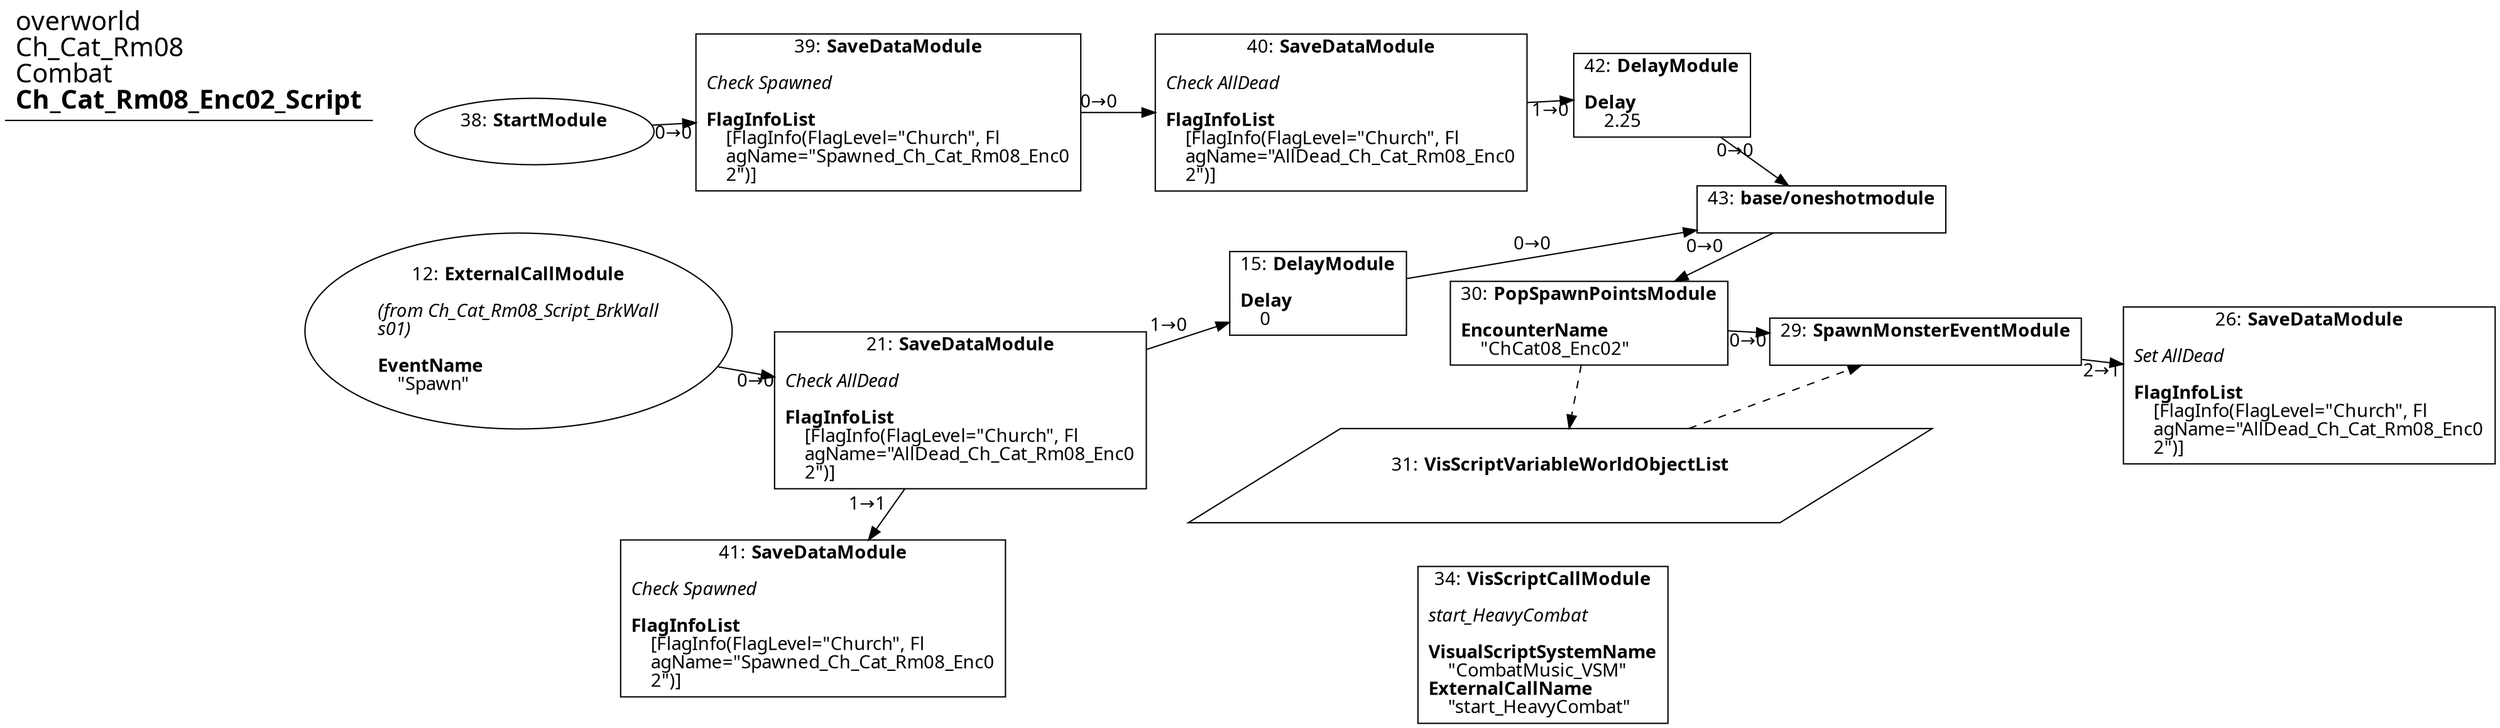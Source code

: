 digraph {
    layout = fdp;
    overlap = prism;
    sep = "+16";
    splines = spline;

    node [ shape = box ];

    graph [ fontname = "Segoe UI" ];
    node [ fontname = "Segoe UI" ];
    edge [ fontname = "Segoe UI" ];

    12 [ label = <12: <b>ExternalCallModule</b><br/><br/><i>(from Ch_Cat_Rm08_Script_BrkWall<br align="left"/>s01)<br align="left"/></i><br align="left"/><b>EventName</b><br align="left"/>    &quot;Spawn&quot;<br align="left"/>> ];
    12 [ shape = oval ]
    12 [ pos = "0.143,-0.35000002!" ];
    12 -> 21 [ label = "0→0" ];

    15 [ label = <15: <b>DelayModule</b><br/><br/><b>Delay</b><br align="left"/>    0<br align="left"/>> ];
    15 [ pos = "0.72300005,-0.37100002!" ];
    15 -> 43 [ label = "0→0" ];

    21 [ label = <21: <b>SaveDataModule</b><br/><br/><i>Check AllDead<br align="left"/></i><br align="left"/><b>FlagInfoList</b><br align="left"/>    [FlagInfo(FlagLevel=&quot;Church&quot;, Fl<br align="left"/>    agName=&quot;AllDead_Ch_Cat_Rm08_Enc0<br align="left"/>    2&quot;)]<br align="left"/>> ];
    21 [ pos = "0.39800003,-0.374!" ];
    21 -> 15 [ label = "1→0" ];
    21 -> 41 [ label = "1→1" ];

    26 [ label = <26: <b>SaveDataModule</b><br/><br/><i>Set AllDead<br align="left"/></i><br align="left"/><b>FlagInfoList</b><br align="left"/>    [FlagInfo(FlagLevel=&quot;Church&quot;, Fl<br align="left"/>    agName=&quot;AllDead_Ch_Cat_Rm08_Enc0<br align="left"/>    2&quot;)]<br align="left"/>> ];
    26 [ pos = "1.4890001,-0.40500003!" ];

    29 [ label = <29: <b>SpawnMonsterEventModule</b><br/><br/>> ];
    29 [ pos = "1.1370001,-0.36900002!" ];
    29 -> 26 [ label = "2→1" ];
    31 -> 29 [ style = dashed ];

    30 [ label = <30: <b>PopSpawnPointsModule</b><br/><br/><b>EncounterName</b><br align="left"/>    &quot;ChCat08_Enc02&quot;<br align="left"/>> ];
    30 [ pos = "0.90200007,-0.37!" ];
    30 -> 29 [ label = "0→0" ];
    30 -> 31 [ style = dashed ];

    31 [ label = <31: <b>VisScriptVariableWorldObjectList</b><br/><br/>> ];
    31 [ shape = parallelogram ]
    31 [ pos = "0.92800003,-0.50100005!" ];

    34 [ label = <34: <b>VisScriptCallModule</b><br/><br/><i>start_HeavyCombat<br align="left"/></i><br align="left"/><b>VisualScriptSystemName</b><br align="left"/>    &quot;CombatMusic_VSM&quot;<br align="left"/><b>ExternalCallName</b><br align="left"/>    &quot;start_HeavyCombat&quot;<br align="left"/>> ];
    34 [ pos = "0.915,-0.6!" ];

    38 [ label = <38: <b>StartModule</b><br/><br/>> ];
    38 [ shape = oval ]
    38 [ pos = "0.178,-0.14500001!" ];
    38 -> 39 [ label = "0→0" ];

    39 [ label = <39: <b>SaveDataModule</b><br/><br/><i>Check Spawned<br align="left"/></i><br align="left"/><b>FlagInfoList</b><br align="left"/>    [FlagInfo(FlagLevel=&quot;Church&quot;, Fl<br align="left"/>    agName=&quot;Spawned_Ch_Cat_Rm08_Enc0<br align="left"/>    2&quot;)]<br align="left"/>> ];
    39 [ pos = "0.344,-0.14500001!" ];
    39 -> 40 [ label = "0→0" ];

    40 [ label = <40: <b>SaveDataModule</b><br/><br/><i>Check AllDead<br align="left"/></i><br align="left"/><b>FlagInfoList</b><br align="left"/>    [FlagInfo(FlagLevel=&quot;Church&quot;, Fl<br align="left"/>    agName=&quot;AllDead_Ch_Cat_Rm08_Enc0<br align="left"/>    2&quot;)]<br align="left"/>> ];
    40 [ pos = "0.55600005,-0.148!" ];
    40 -> 42 [ label = "1→0" ];

    41 [ label = <41: <b>SaveDataModule</b><br/><br/><i>Check Spawned<br align="left"/></i><br align="left"/><b>FlagInfoList</b><br align="left"/>    [FlagInfo(FlagLevel=&quot;Church&quot;, Fl<br align="left"/>    agName=&quot;Spawned_Ch_Cat_Rm08_Enc0<br align="left"/>    2&quot;)]<br align="left"/>> ];
    41 [ pos = "0.63900006,-0.591!" ];

    42 [ label = <42: <b>DelayModule</b><br/><br/><b>Delay</b><br align="left"/>    2.25<br align="left"/>> ];
    42 [ pos = "0.78000003,-0.13900001!" ];
    42 -> 43 [ label = "0→0" ];

    43 [ label = <43: <b>base/oneshotmodule</b><br/><br/>> ];
    43 [ pos = "0.97200006,-0.21800001!" ];
    43 -> 30 [ label = "0→0" ];

    title [ pos = "0.142,-0.13800001!" ];
    title [ shape = underline ];
    title [ label = <<font point-size="20">overworld<br align="left"/>Ch_Cat_Rm08<br align="left"/>Combat<br align="left"/><b>Ch_Cat_Rm08_Enc02_Script</b><br align="left"/></font>> ];
}

